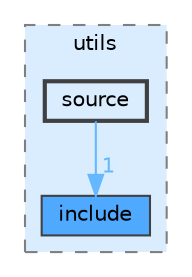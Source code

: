 digraph "lib/core/utils/source"
{
 // LATEX_PDF_SIZE
  bgcolor="transparent";
  edge [fontname=Helvetica,fontsize=10,labelfontname=Helvetica,labelfontsize=10];
  node [fontname=Helvetica,fontsize=10,shape=box,height=0.2,width=0.4];
  compound=true
  subgraph clusterdir_7424ed62543de5b0130e05639ffdcfce {
    graph [ bgcolor="#daedff", pencolor="grey50", label="utils", fontname=Helvetica,fontsize=10 style="filled,dashed", URL="dir_7424ed62543de5b0130e05639ffdcfce.html",tooltip=""]
  dir_349f77740ebafaba74c5aa3723ef72b5 [label="include", fillcolor="#4ea9ff", color="grey25", style="filled", URL="dir_349f77740ebafaba74c5aa3723ef72b5.html",tooltip=""];
  dir_8ac2bb21c4ca9302f365bfbb87d79534 [label="source", fillcolor="#daedff", color="grey25", style="filled,bold", URL="dir_8ac2bb21c4ca9302f365bfbb87d79534.html",tooltip=""];
  }
  dir_8ac2bb21c4ca9302f365bfbb87d79534->dir_349f77740ebafaba74c5aa3723ef72b5 [headlabel="1", labeldistance=1.5 headhref="dir_000022_000010.html" color="steelblue1" fontcolor="steelblue1"];
}
